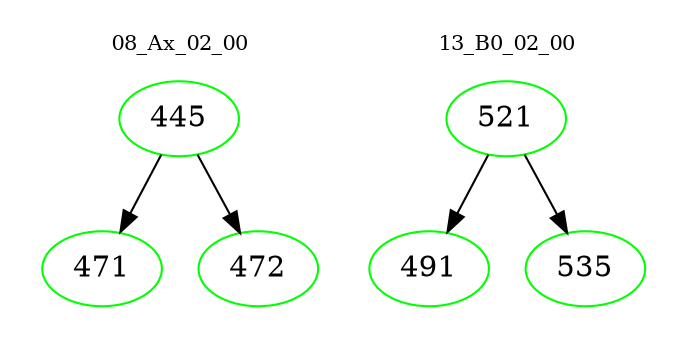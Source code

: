 digraph{
subgraph cluster_0 {
color = white
label = "08_Ax_02_00";
fontsize=10;
T0_445 [label="445", color="green"]
T0_445 -> T0_471 [color="black"]
T0_471 [label="471", color="green"]
T0_445 -> T0_472 [color="black"]
T0_472 [label="472", color="green"]
}
subgraph cluster_1 {
color = white
label = "13_B0_02_00";
fontsize=10;
T1_521 [label="521", color="green"]
T1_521 -> T1_491 [color="black"]
T1_491 [label="491", color="green"]
T1_521 -> T1_535 [color="black"]
T1_535 [label="535", color="green"]
}
}
